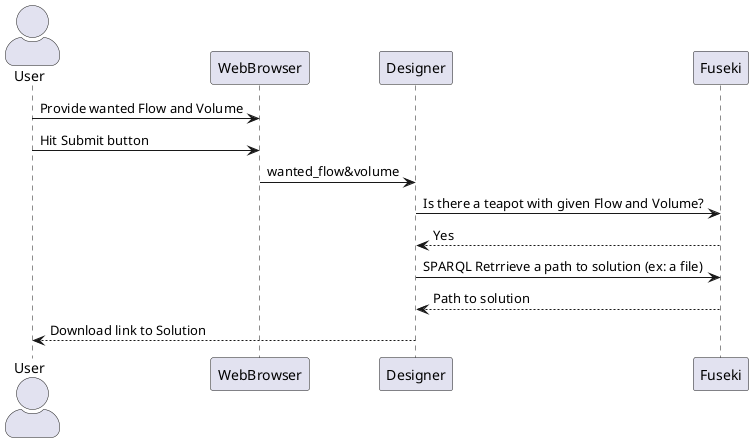 @startuml ifExists

skinparam actorStyle awesome
actor User

User -> WebBrowser: Provide wanted Flow and Volume
User -> WebBrowser: Hit Submit button

WebBrowser -> Designer: wanted_flow&volume
Designer -> Fuseki : Is there a teapot with given Flow and Volume?
Fuseki --> Designer: Yes

Designer -> Fuseki: SPARQL Retrrieve a path to solution (ex: a file)
Fuseki --> Designer: Path to solution

Designer --> User : Download link to Solution

@enduml
